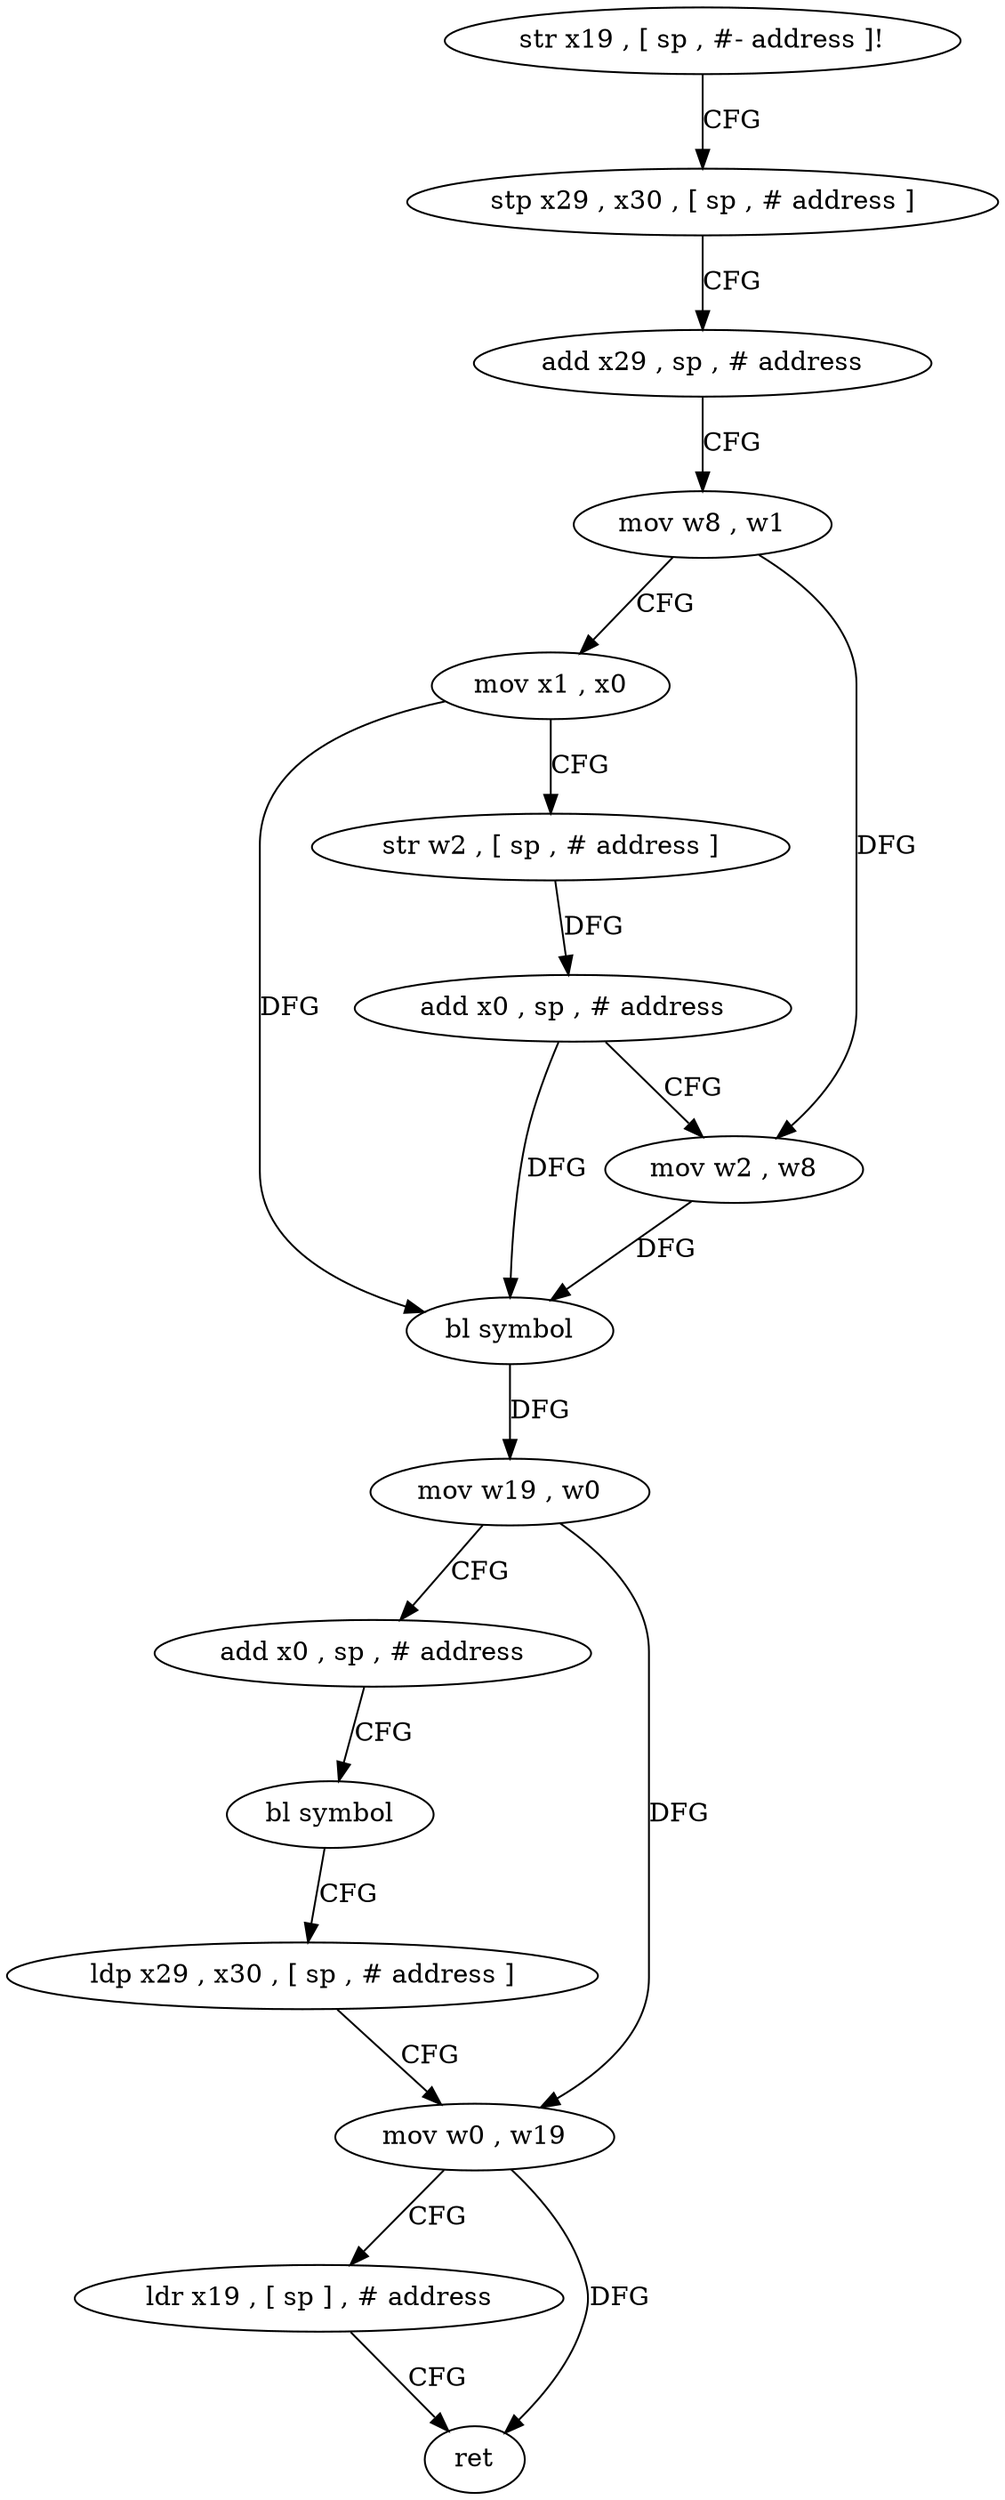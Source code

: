 digraph "func" {
"4244456" [label = "str x19 , [ sp , #- address ]!" ]
"4244460" [label = "stp x29 , x30 , [ sp , # address ]" ]
"4244464" [label = "add x29 , sp , # address" ]
"4244468" [label = "mov w8 , w1" ]
"4244472" [label = "mov x1 , x0" ]
"4244476" [label = "str w2 , [ sp , # address ]" ]
"4244480" [label = "add x0 , sp , # address" ]
"4244484" [label = "mov w2 , w8" ]
"4244488" [label = "bl symbol" ]
"4244492" [label = "mov w19 , w0" ]
"4244496" [label = "add x0 , sp , # address" ]
"4244500" [label = "bl symbol" ]
"4244504" [label = "ldp x29 , x30 , [ sp , # address ]" ]
"4244508" [label = "mov w0 , w19" ]
"4244512" [label = "ldr x19 , [ sp ] , # address" ]
"4244516" [label = "ret" ]
"4244456" -> "4244460" [ label = "CFG" ]
"4244460" -> "4244464" [ label = "CFG" ]
"4244464" -> "4244468" [ label = "CFG" ]
"4244468" -> "4244472" [ label = "CFG" ]
"4244468" -> "4244484" [ label = "DFG" ]
"4244472" -> "4244476" [ label = "CFG" ]
"4244472" -> "4244488" [ label = "DFG" ]
"4244476" -> "4244480" [ label = "DFG" ]
"4244480" -> "4244484" [ label = "CFG" ]
"4244480" -> "4244488" [ label = "DFG" ]
"4244484" -> "4244488" [ label = "DFG" ]
"4244488" -> "4244492" [ label = "DFG" ]
"4244492" -> "4244496" [ label = "CFG" ]
"4244492" -> "4244508" [ label = "DFG" ]
"4244496" -> "4244500" [ label = "CFG" ]
"4244500" -> "4244504" [ label = "CFG" ]
"4244504" -> "4244508" [ label = "CFG" ]
"4244508" -> "4244512" [ label = "CFG" ]
"4244508" -> "4244516" [ label = "DFG" ]
"4244512" -> "4244516" [ label = "CFG" ]
}

